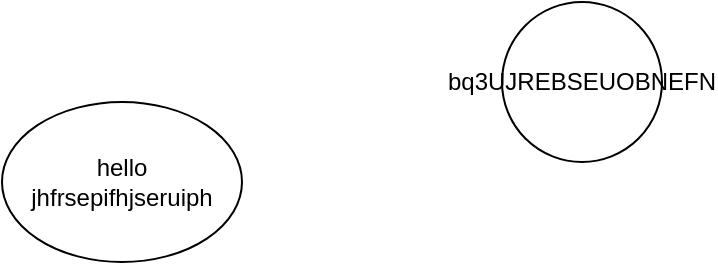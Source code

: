 <mxfile version="24.2.3" type="github">
  <diagram name="Page-1" id="b8G6lL8KSVcF5mFUWeAa">
    <mxGraphModel dx="880" dy="476" grid="1" gridSize="10" guides="1" tooltips="1" connect="1" arrows="1" fold="1" page="1" pageScale="1" pageWidth="850" pageHeight="1100" math="0" shadow="0">
      <root>
        <mxCell id="0" />
        <mxCell id="1" parent="0" />
        <mxCell id="Un0WIUt807qM7A-hOe-5-1" value="hello jhfrsepifhjseruiph" style="ellipse;whiteSpace=wrap;html=1;" vertex="1" parent="1">
          <mxGeometry x="280" y="170" width="120" height="80" as="geometry" />
        </mxCell>
        <mxCell id="Un0WIUt807qM7A-hOe-5-2" value="bq3UJREBSEUOBNEFN" style="ellipse;whiteSpace=wrap;html=1;aspect=fixed;" vertex="1" parent="1">
          <mxGeometry x="530" y="120" width="80" height="80" as="geometry" />
        </mxCell>
      </root>
    </mxGraphModel>
  </diagram>
</mxfile>
